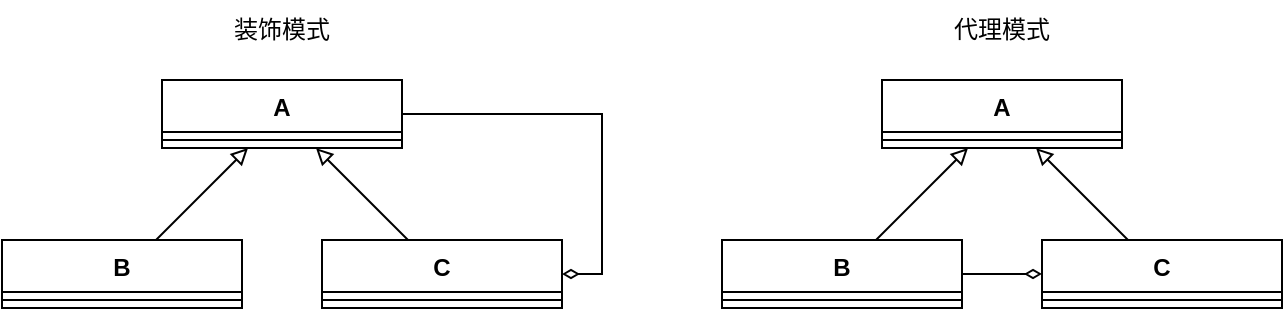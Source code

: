 <mxfile version="22.1.11" type="device">
  <diagram name="第 1 页" id="dsHZqEn8iuQj3F7Fjihz">
    <mxGraphModel dx="1434" dy="844" grid="1" gridSize="10" guides="1" tooltips="1" connect="1" arrows="1" fold="1" page="1" pageScale="1" pageWidth="827" pageHeight="1169" math="0" shadow="0">
      <root>
        <mxCell id="0" />
        <mxCell id="1" parent="0" />
        <mxCell id="hVccNG8WFCPBOStxlUXt-23" style="edgeStyle=orthogonalEdgeStyle;rounded=0;orthogonalLoop=1;jettySize=auto;html=1;entryX=1;entryY=0.5;entryDx=0;entryDy=0;exitX=1;exitY=0.5;exitDx=0;exitDy=0;endArrow=diamondThin;endFill=0;" edge="1" parent="1" source="hVccNG8WFCPBOStxlUXt-1" target="hVccNG8WFCPBOStxlUXt-7">
          <mxGeometry relative="1" as="geometry" />
        </mxCell>
        <mxCell id="hVccNG8WFCPBOStxlUXt-1" value="A" style="swimlane;fontStyle=1;align=center;verticalAlign=top;childLayout=stackLayout;horizontal=1;startSize=26;horizontalStack=0;resizeParent=1;resizeParentMax=0;resizeLast=0;collapsible=1;marginBottom=0;whiteSpace=wrap;html=1;" vertex="1" parent="1">
          <mxGeometry x="80" y="280" width="120" height="34" as="geometry" />
        </mxCell>
        <mxCell id="hVccNG8WFCPBOStxlUXt-3" value="" style="line;strokeWidth=1;fillColor=none;align=left;verticalAlign=middle;spacingTop=-1;spacingLeft=3;spacingRight=3;rotatable=0;labelPosition=right;points=[];portConstraint=eastwest;strokeColor=inherit;" vertex="1" parent="hVccNG8WFCPBOStxlUXt-1">
          <mxGeometry y="26" width="120" height="8" as="geometry" />
        </mxCell>
        <mxCell id="hVccNG8WFCPBOStxlUXt-10" style="edgeStyle=none;rounded=0;orthogonalLoop=1;jettySize=auto;html=1;endArrow=block;endFill=0;" edge="1" parent="1" source="hVccNG8WFCPBOStxlUXt-5" target="hVccNG8WFCPBOStxlUXt-1">
          <mxGeometry relative="1" as="geometry" />
        </mxCell>
        <mxCell id="hVccNG8WFCPBOStxlUXt-5" value="B" style="swimlane;fontStyle=1;align=center;verticalAlign=top;childLayout=stackLayout;horizontal=1;startSize=26;horizontalStack=0;resizeParent=1;resizeParentMax=0;resizeLast=0;collapsible=1;marginBottom=0;whiteSpace=wrap;html=1;" vertex="1" parent="1">
          <mxGeometry y="360" width="120" height="34" as="geometry" />
        </mxCell>
        <mxCell id="hVccNG8WFCPBOStxlUXt-6" value="" style="line;strokeWidth=1;fillColor=none;align=left;verticalAlign=middle;spacingTop=-1;spacingLeft=3;spacingRight=3;rotatable=0;labelPosition=right;points=[];portConstraint=eastwest;strokeColor=inherit;" vertex="1" parent="hVccNG8WFCPBOStxlUXt-5">
          <mxGeometry y="26" width="120" height="8" as="geometry" />
        </mxCell>
        <mxCell id="hVccNG8WFCPBOStxlUXt-11" style="edgeStyle=none;rounded=0;orthogonalLoop=1;jettySize=auto;html=1;endArrow=block;endFill=0;" edge="1" parent="1" source="hVccNG8WFCPBOStxlUXt-7" target="hVccNG8WFCPBOStxlUXt-1">
          <mxGeometry relative="1" as="geometry" />
        </mxCell>
        <mxCell id="hVccNG8WFCPBOStxlUXt-7" value="C" style="swimlane;fontStyle=1;align=center;verticalAlign=top;childLayout=stackLayout;horizontal=1;startSize=26;horizontalStack=0;resizeParent=1;resizeParentMax=0;resizeLast=0;collapsible=1;marginBottom=0;whiteSpace=wrap;html=1;" vertex="1" parent="1">
          <mxGeometry x="160" y="360" width="120" height="34" as="geometry" />
        </mxCell>
        <mxCell id="hVccNG8WFCPBOStxlUXt-8" value="" style="line;strokeWidth=1;fillColor=none;align=left;verticalAlign=middle;spacingTop=-1;spacingLeft=3;spacingRight=3;rotatable=0;labelPosition=right;points=[];portConstraint=eastwest;strokeColor=inherit;" vertex="1" parent="hVccNG8WFCPBOStxlUXt-7">
          <mxGeometry y="26" width="120" height="8" as="geometry" />
        </mxCell>
        <mxCell id="hVccNG8WFCPBOStxlUXt-12" value="A" style="swimlane;fontStyle=1;align=center;verticalAlign=top;childLayout=stackLayout;horizontal=1;startSize=26;horizontalStack=0;resizeParent=1;resizeParentMax=0;resizeLast=0;collapsible=1;marginBottom=0;whiteSpace=wrap;html=1;" vertex="1" parent="1">
          <mxGeometry x="440" y="280" width="120" height="34" as="geometry" />
        </mxCell>
        <mxCell id="hVccNG8WFCPBOStxlUXt-13" value="" style="line;strokeWidth=1;fillColor=none;align=left;verticalAlign=middle;spacingTop=-1;spacingLeft=3;spacingRight=3;rotatable=0;labelPosition=right;points=[];portConstraint=eastwest;strokeColor=inherit;" vertex="1" parent="hVccNG8WFCPBOStxlUXt-12">
          <mxGeometry y="26" width="120" height="8" as="geometry" />
        </mxCell>
        <mxCell id="hVccNG8WFCPBOStxlUXt-14" style="edgeStyle=none;rounded=0;orthogonalLoop=1;jettySize=auto;html=1;endArrow=block;endFill=0;" edge="1" source="hVccNG8WFCPBOStxlUXt-15" target="hVccNG8WFCPBOStxlUXt-12" parent="1">
          <mxGeometry relative="1" as="geometry" />
        </mxCell>
        <mxCell id="hVccNG8WFCPBOStxlUXt-22" style="edgeStyle=none;rounded=0;orthogonalLoop=1;jettySize=auto;html=1;endArrow=diamondThin;endFill=0;" edge="1" parent="1" source="hVccNG8WFCPBOStxlUXt-15" target="hVccNG8WFCPBOStxlUXt-18">
          <mxGeometry relative="1" as="geometry" />
        </mxCell>
        <mxCell id="hVccNG8WFCPBOStxlUXt-15" value="B" style="swimlane;fontStyle=1;align=center;verticalAlign=top;childLayout=stackLayout;horizontal=1;startSize=26;horizontalStack=0;resizeParent=1;resizeParentMax=0;resizeLast=0;collapsible=1;marginBottom=0;whiteSpace=wrap;html=1;" vertex="1" parent="1">
          <mxGeometry x="360" y="360" width="120" height="34" as="geometry" />
        </mxCell>
        <mxCell id="hVccNG8WFCPBOStxlUXt-16" value="" style="line;strokeWidth=1;fillColor=none;align=left;verticalAlign=middle;spacingTop=-1;spacingLeft=3;spacingRight=3;rotatable=0;labelPosition=right;points=[];portConstraint=eastwest;strokeColor=inherit;" vertex="1" parent="hVccNG8WFCPBOStxlUXt-15">
          <mxGeometry y="26" width="120" height="8" as="geometry" />
        </mxCell>
        <mxCell id="hVccNG8WFCPBOStxlUXt-17" style="edgeStyle=none;rounded=0;orthogonalLoop=1;jettySize=auto;html=1;endArrow=block;endFill=0;" edge="1" source="hVccNG8WFCPBOStxlUXt-18" target="hVccNG8WFCPBOStxlUXt-12" parent="1">
          <mxGeometry relative="1" as="geometry" />
        </mxCell>
        <mxCell id="hVccNG8WFCPBOStxlUXt-18" value="C" style="swimlane;fontStyle=1;align=center;verticalAlign=top;childLayout=stackLayout;horizontal=1;startSize=26;horizontalStack=0;resizeParent=1;resizeParentMax=0;resizeLast=0;collapsible=1;marginBottom=0;whiteSpace=wrap;html=1;" vertex="1" parent="1">
          <mxGeometry x="520" y="360" width="120" height="34" as="geometry" />
        </mxCell>
        <mxCell id="hVccNG8WFCPBOStxlUXt-19" value="" style="line;strokeWidth=1;fillColor=none;align=left;verticalAlign=middle;spacingTop=-1;spacingLeft=3;spacingRight=3;rotatable=0;labelPosition=right;points=[];portConstraint=eastwest;strokeColor=inherit;" vertex="1" parent="hVccNG8WFCPBOStxlUXt-18">
          <mxGeometry y="26" width="120" height="8" as="geometry" />
        </mxCell>
        <mxCell id="hVccNG8WFCPBOStxlUXt-20" value="装饰模式" style="text;html=1;strokeColor=none;fillColor=none;align=center;verticalAlign=middle;whiteSpace=wrap;rounded=0;" vertex="1" parent="1">
          <mxGeometry x="110" y="240" width="60" height="30" as="geometry" />
        </mxCell>
        <mxCell id="hVccNG8WFCPBOStxlUXt-21" value="代理模式" style="text;html=1;strokeColor=none;fillColor=none;align=center;verticalAlign=middle;whiteSpace=wrap;rounded=0;" vertex="1" parent="1">
          <mxGeometry x="470" y="240" width="60" height="30" as="geometry" />
        </mxCell>
      </root>
    </mxGraphModel>
  </diagram>
</mxfile>
